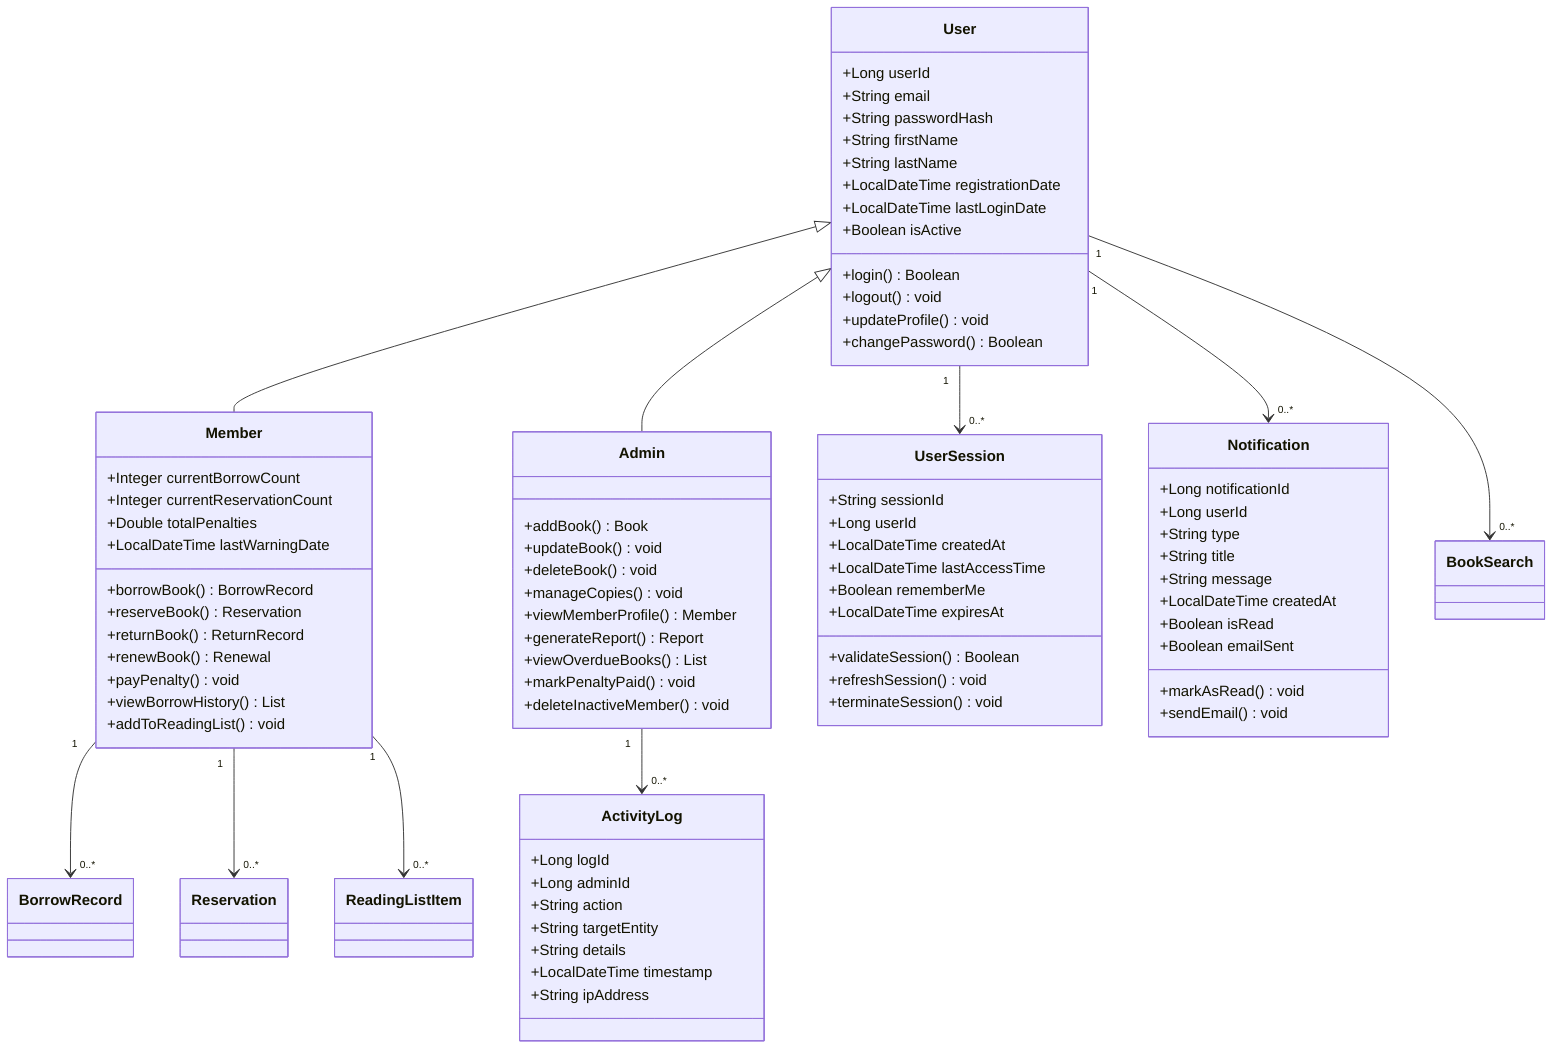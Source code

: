 classDiagram
    class User {
        +Long userId
        +String email
        +String passwordHash
        +String firstName
        +String lastName
        +LocalDateTime registrationDate
        +LocalDateTime lastLoginDate
        +Boolean isActive
        +login() Boolean
        +logout() void
        +updateProfile() void
        +changePassword() Boolean
    }
    
    class Member {
        +Integer currentBorrowCount
        +Integer currentReservationCount
        +Double totalPenalties
        +LocalDateTime lastWarningDate
        +borrowBook() BorrowRecord
        +reserveBook() Reservation
        +returnBook() ReturnRecord
        +renewBook() Renewal
        +payPenalty() void
        +viewBorrowHistory() List
        +addToReadingList() void
    }
    
    class Admin {
        +addBook() Book
        +updateBook() void
        +deleteBook() void
        +manageCopies() void
        +viewMemberProfile() Member
        +generateReport() Report
        +viewOverdueBooks() List
        +markPenaltyPaid() void
        +deleteInactiveMember() void
    }
    
    class UserSession {
        +String sessionId
        +Long userId
        +LocalDateTime createdAt
        +LocalDateTime lastAccessTime
        +Boolean rememberMe
        +LocalDateTime expiresAt
        +validateSession() Boolean
        +refreshSession() void
        +terminateSession() void
    }
    
    class Notification {
        +Long notificationId
        +Long userId
        +String type
        +String title
        +String message
        +LocalDateTime createdAt
        +Boolean isRead
        +Boolean emailSent
        +markAsRead() void
        +sendEmail() void
    }
    
    class ActivityLog {
        +Long logId
        +Long adminId
        +String action
        +String targetEntity
        +String details
        +LocalDateTime timestamp
        +String ipAddress
    }
    
    User <|-- Member
    User <|-- Admin
    User "1" --> "0..*" UserSession
    User "1" --> "0..*" Notification
    Admin "1" --> "0..*" ActivityLog
    Member "1" --> "0..*" BorrowRecord
    Member "1" --> "0..*" Reservation
    Member "1" --> "0..*" ReadingListItem
    User "1" --> "0..*" BookSearch